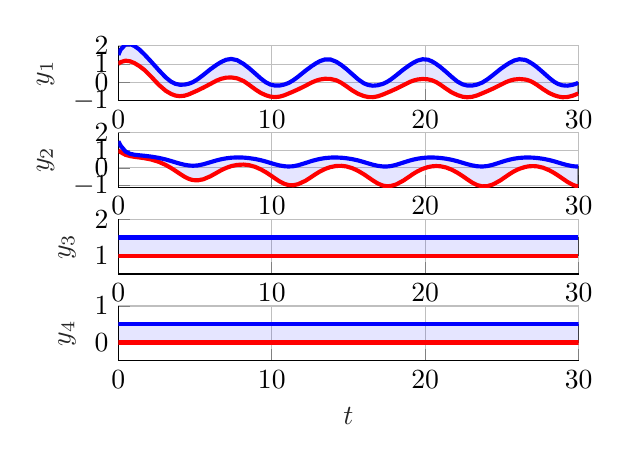 % This file was created by matlab2tikz.
%
%The latest updates can be retrieved from
%  http://www.mathworks.com/matlabcentral/fileexchange/22022-matlab2tikz-matlab2tikz
%where you can also make suggestions and rate matlab2tikz.
%
\begin{tikzpicture}

\begin{axis}[%
width=5.846cm,
height=0.695cm,
at={(0cm,3.305cm)},
scale only axis,
xmin=0,
xmax=30,
ymin=-1,
ymax=2,
ytick={-1,  0,  1,  2},
ylabel style={font=\color{white!15!black}},
ylabel={$y_1$},
axis background/.style={fill=white},
axis x line*=bottom,
axis y line*=left,
xmajorgrids,
ymajorgrids
]

\addplot[area legend, draw=black, fill=blue, fill opacity=0.1, forget plot]
table[row sep=crcr] {%
x	y\\
0	1\\
0.146	1.105\\
0.465	1.188\\
0.77	1.15\\
1.047	1.054\\
1.371	0.89\\
1.719	0.664\\
2.125	0.322\\
2.636	-0.138\\
3.09	-0.467\\
3.444	-0.641\\
3.72	-0.728\\
4.001	-0.761\\
4.303	-0.735\\
4.556	-0.672\\
4.728	-0.611\\
4.89	-0.55\\
5.177	-0.442\\
5.543	-0.292\\
6.001	-0.088\\
6.412	0.096\\
6.705	0.192\\
7.02	0.253\\
7.369	0.267\\
7.749	0.215\\
8.163	0.069\\
8.503	-0.125\\
8.926	-0.391\\
9.296	-0.589\\
9.623	-0.712\\
9.905	-0.784\\
10.202	-0.812\\
10.519	-0.785\\
10.832	-0.708\\
11.094	-0.616\\
11.39	-0.511\\
11.709	-0.391\\
12.188	-0.192\\
12.584	-0.019\\
12.872	0.085\\
13.134	0.151\\
13.458	0.193\\
13.82	0.185\\
14.2	0.11\\
14.543	-0.033\\
14.857	-0.212\\
15.247	-0.445\\
15.629	-0.632\\
15.992	-0.751\\
16.284	-0.808\\
16.59	-0.816\\
16.911	-0.769\\
17.242	-0.671\\
17.487	-0.584\\
17.75	-0.49\\
18.1	-0.357\\
18.58	-0.156\\
18.988	0.017\\
19.233	0.095\\
19.505	0.153\\
19.832	0.183\\
20.18	0.162\\
20.439	0.111\\
20.714	0.011\\
20.999	-0.137\\
21.364	-0.354\\
21.738	-0.559\\
22.103	-0.702\\
22.444	-0.792\\
22.736	-0.821\\
23.054	-0.797\\
23.381	-0.72\\
23.717	-0.604\\
24.062	-0.481\\
24.425	-0.342\\
24.896	-0.144\\
25.236	0.0\\
25.529	0.095\\
25.799	0.152\\
26.127	0.18\\
26.496	0.155\\
26.644	0.127\\
26.788	0.09\\
27.016	0.001\\
27.309	-0.154\\
27.687	-0.379\\
28.071	-0.584\\
28.386	-0.703\\
28.654	-0.777\\
28.941	-0.818\\
29.255	-0.809\\
29.579	-0.745\\
29.748	-0.693\\
29.875	-0.648\\
29.972	-0.614\\
29.972	-0.027\\
29.875	-0.064\\
29.748	-0.102\\
29.579	-0.144\\
29.255	-0.185\\
28.941	-0.166\\
28.654	-0.089\\
28.386	0.039\\
28.071	0.252\\
27.687	0.54\\
27.309	0.812\\
27.016	0.997\\
26.788	1.117\\
26.644	1.182\\
26.496	1.231\\
26.127	1.265\\
25.799	1.195\\
25.529	1.082\\
25.236	0.925\\
24.896	0.722\\
24.425	0.403\\
24.062	0.167\\
23.717	-0.015\\
23.381	-0.125\\
23.054	-0.18\\
22.736	-0.177\\
22.444	-0.115\\
22.103	0.038\\
21.738	0.289\\
21.364	0.57\\
20.999	0.83\\
20.714	1.007\\
20.439	1.148\\
20.18	1.239\\
19.832	1.263\\
19.505	1.191\\
19.233	1.076\\
18.988	0.945\\
18.58	0.7\\
18.1	0.374\\
17.75	0.15\\
17.487	0.009\\
17.242	-0.085\\
16.911	-0.163\\
16.59	-0.186\\
16.284	-0.148\\
15.992	-0.05\\
15.629	0.164\\
15.247	0.445\\
14.857	0.733\\
14.543	0.942\\
14.2	1.128\\
13.82	1.254\\
13.458	1.253\\
13.134	1.159\\
12.872	1.037\\
12.584	0.877\\
12.188	0.629\\
11.709	0.303\\
11.39	0.106\\
11.094	-0.037\\
10.832	-0.119\\
10.519	-0.176\\
10.202	-0.179\\
9.905	-0.121\\
9.623	-0.007\\
9.296	0.202\\
8.926	0.477\\
8.503	0.788\\
8.163	1.006\\
7.749	1.21\\
7.369	1.282\\
7.02	1.234\\
6.705	1.115\\
6.412	0.962\\
6.001	0.717\\
5.543	0.407\\
5.177	0.173\\
4.89	0.025\\
4.728	-0.036\\
4.556	-0.084\\
4.303	-0.128\\
4.001	-0.133\\
3.72	-0.082\\
3.444	0.029\\
3.09	0.267\\
2.636	0.667\\
2.125	1.146\\
1.719	1.512\\
1.371	1.796\\
1.047	1.993\\
0.77	2.09\\
0.465	2.077\\
0.146	1.787\\
0	1.5\\
}--cycle;
\addplot [color=red, line width=1.5pt, forget plot]
  table[row sep=crcr]{%
0	1\\
0.146	1.105\\
0.465	1.188\\
0.77	1.15\\
1.047	1.054\\
1.371	0.89\\
1.719	0.664\\
2.125	0.322\\
2.636	-0.138\\
3.09	-0.467\\
3.444	-0.641\\
3.72	-0.728\\
4.001	-0.761\\
4.303	-0.735\\
4.556	-0.672\\
4.728	-0.611\\
4.89	-0.55\\
5.177	-0.442\\
5.543	-0.292\\
6.001	-0.088\\
6.412	0.096\\
6.705	0.192\\
7.02	0.253\\
7.369	0.267\\
7.749	0.215\\
8.163	0.069\\
8.503	-0.125\\
8.926	-0.391\\
9.296	-0.589\\
9.623	-0.712\\
9.905	-0.784\\
10.202	-0.812\\
10.519	-0.785\\
10.832	-0.708\\
11.094	-0.616\\
11.39	-0.511\\
11.709	-0.391\\
12.188	-0.192\\
12.584	-0.019\\
12.872	0.085\\
13.134	0.151\\
13.458	0.193\\
13.82	0.185\\
14.2	0.11\\
14.543	-0.033\\
14.857	-0.212\\
15.247	-0.445\\
15.629	-0.632\\
15.992	-0.751\\
16.284	-0.808\\
16.59	-0.816\\
16.911	-0.769\\
17.242	-0.671\\
17.487	-0.584\\
17.75	-0.49\\
18.1	-0.357\\
18.58	-0.156\\
18.988	0.017\\
19.233	0.095\\
19.505	0.153\\
19.832	0.183\\
20.18	0.162\\
20.439	0.111\\
20.714	0.011\\
20.999	-0.137\\
21.364	-0.354\\
21.738	-0.559\\
22.103	-0.702\\
22.444	-0.792\\
22.736	-0.821\\
23.054	-0.797\\
23.381	-0.72\\
23.717	-0.604\\
24.062	-0.481\\
24.425	-0.342\\
24.896	-0.144\\
25.236	0.0\\
25.529	0.095\\
25.799	0.152\\
26.127	0.18\\
26.496	0.155\\
26.644	0.127\\
26.788	0.09\\
27.016	0.001\\
27.309	-0.154\\
27.687	-0.379\\
28.071	-0.584\\
28.386	-0.703\\
28.654	-0.777\\
28.941	-0.818\\
29.255	-0.809\\
29.579	-0.745\\
29.748	-0.693\\
29.875	-0.648\\
29.972	-0.614\\
};
\addplot [color=blue, line width=1.5pt, forget plot]
  table[row sep=crcr]{%
0	1.5\\
0.146	1.787\\
0.465	2.077\\
0.77	2.09\\
1.047	1.993\\
1.371	1.796\\
1.719	1.512\\
2.125	1.146\\
2.636	0.667\\
3.09	0.267\\
3.444	0.029\\
3.72	-0.082\\
4.001	-0.133\\
4.303	-0.128\\
4.556	-0.084\\
4.728	-0.036\\
4.89	0.025\\
5.177	0.173\\
5.543	0.407\\
6.001	0.717\\
6.412	0.962\\
6.705	1.115\\
7.02	1.234\\
7.369	1.282\\
7.749	1.21\\
8.163	1.006\\
8.503	0.788\\
8.926	0.477\\
9.296	0.202\\
9.623	-0.007\\
9.905	-0.121\\
10.202	-0.179\\
10.519	-0.176\\
10.832	-0.119\\
11.094	-0.037\\
11.39	0.106\\
11.709	0.303\\
12.188	0.629\\
12.584	0.877\\
12.872	1.037\\
13.134	1.159\\
13.458	1.253\\
13.82	1.254\\
14.2	1.128\\
14.543	0.942\\
14.857	0.733\\
15.247	0.445\\
15.629	0.164\\
15.992	-0.05\\
16.284	-0.148\\
16.59	-0.186\\
16.911	-0.163\\
17.242	-0.085\\
17.487	0.009\\
17.75	0.15\\
18.1	0.374\\
18.58	0.7\\
18.988	0.945\\
19.233	1.076\\
19.505	1.191\\
19.832	1.263\\
20.18	1.239\\
20.439	1.148\\
20.714	1.007\\
20.999	0.83\\
21.364	0.57\\
21.738	0.289\\
22.103	0.038\\
22.444	-0.115\\
22.736	-0.177\\
23.054	-0.18\\
23.381	-0.125\\
23.717	-0.015\\
24.062	0.167\\
24.425	0.403\\
24.896	0.722\\
25.236	0.925\\
25.529	1.082\\
25.799	1.195\\
26.127	1.265\\
26.496	1.231\\
26.644	1.182\\
26.788	1.117\\
27.016	0.997\\
27.309	0.812\\
27.687	0.54\\
28.071	0.252\\
28.386	0.039\\
28.654	-0.089\\
28.941	-0.166\\
29.255	-0.185\\
29.579	-0.144\\
29.748	-0.102\\
29.875	-0.064\\
29.972	-0.027\\
};
\end{axis}

\begin{axis}[%
width=5.846cm,
height=0.695cm,
at={(0cm,2.204cm)},
scale only axis,
xmin=0,
xmax=30,
ymin=-1.1,
ymax=2,
ytick={-1,  0,  1,  2},
ylabel style={font=\color{white!15!black}},
ylabel={$y_2$},
axis background/.style={fill=white},
axis x line*=bottom,
axis y line*=left,
xmajorgrids,
ymajorgrids
]

\addplot[area legend, draw=black, fill=blue, fill opacity=0.1, forget plot]
table[row sep=crcr] {%
x	y\\
0	1\\
0.146	0.887\\
0.465	0.736\\
0.77	0.663\\
1.047	0.623\\
1.371	0.585\\
1.719	0.542\\
2.125	0.474\\
2.636	0.339\\
3.09	0.16\\
3.444	-0.014\\
3.72	-0.169\\
4.001	-0.334\\
4.303	-0.5\\
4.556	-0.612\\
4.728	-0.666\\
4.89	-0.697\\
5.177	-0.709\\
5.543	-0.649\\
6.001	-0.48\\
6.412	-0.28\\
6.705	-0.138\\
7.02	-0.008\\
7.369	0.098\\
7.749	0.165\\
8.163	0.184\\
8.503	0.153\\
8.926	0.051\\
9.296	-0.093\\
9.623	-0.255\\
9.905	-0.415\\
10.202	-0.594\\
10.519	-0.775\\
10.832	-0.912\\
11.094	-0.976\\
11.39	-0.986\\
11.709	-0.93\\
12.188	-0.738\\
12.584	-0.518\\
12.872	-0.35\\
13.134	-0.211\\
13.458	-0.069\\
13.82	0.041\\
14.2	0.104\\
14.543	0.113\\
14.857	0.079\\
15.247	-0.02\\
15.629	-0.174\\
15.992	-0.362\\
16.284	-0.533\\
16.59	-0.717\\
16.911	-0.889\\
17.242	-1.007\\
17.487	-1.042\\
17.75	-1.031\\
18.1	-0.945\\
18.58	-0.723\\
18.988	-0.481\\
19.233	-0.337\\
19.505	-0.195\\
19.832	-0.059\\
20.18	0.04\\
20.439	0.083\\
20.714	0.101\\
20.999	0.087\\
21.364	0.018\\
21.738	-0.11\\
22.103	-0.281\\
22.444	-0.471\\
22.736	-0.648\\
23.054	-0.831\\
23.381	-0.977\\
23.717	-1.05\\
24.062	-1.037\\
24.425	-0.939\\
24.896	-0.713\\
25.236	-0.51\\
25.529	-0.336\\
25.799	-0.195\\
26.127	-0.059\\
26.496	0.043\\
26.644	0.069\\
26.788	0.087\\
27.016	0.098\\
27.309	0.081\\
27.687	0.004\\
28.071	-0.133\\
28.386	-0.283\\
28.654	-0.431\\
28.941	-0.603\\
29.255	-0.789\\
29.579	-0.947\\
29.748	-1.006\\
29.875	-1.036\\
29.972	-1.05\\
29.972	0.072\\
29.875	0.074\\
29.748	0.081\\
29.579	0.098\\
29.255	0.153\\
28.941	0.227\\
28.654	0.303\\
28.386	0.372\\
28.071	0.443\\
27.687	0.51\\
27.309	0.555\\
27.016	0.576\\
26.788	0.584\\
26.644	0.586\\
26.496	0.583\\
26.127	0.56\\
25.799	0.518\\
25.529	0.469\\
25.236	0.402\\
24.896	0.309\\
24.425	0.176\\
24.062	0.101\\
23.717	0.072\\
23.381	0.088\\
23.054	0.137\\
22.736	0.208\\
22.444	0.283\\
22.103	0.372\\
21.738	0.453\\
21.364	0.515\\
20.999	0.557\\
20.714	0.577\\
20.439	0.585\\
20.18	0.582\\
19.832	0.559\\
19.505	0.516\\
19.233	0.466\\
18.988	0.411\\
18.58	0.3\\
18.1	0.166\\
17.75	0.097\\
17.487	0.074\\
17.242	0.077\\
16.911	0.112\\
16.59	0.175\\
16.284	0.251\\
15.992	0.328\\
15.629	0.417\\
15.247	0.49\\
14.857	0.543\\
14.543	0.571\\
14.2	0.585\\
13.82	0.579\\
13.458	0.549\\
13.134	0.502\\
12.872	0.45\\
12.584	0.381\\
12.188	0.269\\
11.709	0.141\\
11.39	0.088\\
11.094	0.074\\
10.832	0.088\\
10.519	0.132\\
10.202	0.201\\
9.905	0.278\\
9.623	0.352\\
9.296	0.429\\
8.926	0.498\\
8.503	0.552\\
8.163	0.579\\
7.749	0.589\\
7.369	0.573\\
7.02	0.536\\
6.705	0.485\\
6.412	0.423\\
6.001	0.318\\
5.543	0.2\\
5.177	0.135\\
4.89	0.118\\
4.728	0.123\\
4.556	0.137\\
4.303	0.174\\
4.001	0.238\\
3.72	0.309\\
3.444	0.383\\
3.09	0.472\\
2.636	0.563\\
2.125	0.636\\
1.719	0.679\\
1.371	0.709\\
1.047	0.742\\
0.77	0.793\\
0.465	0.925\\
0.146	1.257\\
0	1.5\\
}--cycle;
\addplot [color=red, line width=1.5pt, forget plot]
  table[row sep=crcr]{%
0	1\\
0.146	0.887\\
0.465	0.736\\
0.77	0.663\\
1.047	0.623\\
1.371	0.585\\
1.719	0.542\\
2.125	0.474\\
2.636	0.339\\
3.09	0.16\\
3.444	-0.014\\
3.72	-0.169\\
4.001	-0.334\\
4.303	-0.5\\
4.556	-0.612\\
4.728	-0.666\\
4.89	-0.697\\
5.177	-0.709\\
5.543	-0.649\\
6.001	-0.48\\
6.412	-0.28\\
6.705	-0.138\\
7.02	-0.008\\
7.369	0.098\\
7.749	0.165\\
8.163	0.184\\
8.503	0.153\\
8.926	0.051\\
9.296	-0.093\\
9.623	-0.255\\
9.905	-0.415\\
10.202	-0.594\\
10.519	-0.775\\
10.832	-0.912\\
11.094	-0.976\\
11.39	-0.986\\
11.709	-0.93\\
12.188	-0.738\\
12.584	-0.518\\
12.872	-0.35\\
13.134	-0.211\\
13.458	-0.069\\
13.82	0.041\\
14.2	0.104\\
14.543	0.113\\
14.857	0.079\\
15.247	-0.02\\
15.629	-0.174\\
15.992	-0.362\\
16.284	-0.533\\
16.59	-0.717\\
16.911	-0.889\\
17.242	-1.007\\
17.487	-1.042\\
17.75	-1.031\\
18.1	-0.945\\
18.58	-0.723\\
18.988	-0.481\\
19.233	-0.337\\
19.505	-0.195\\
19.832	-0.059\\
20.18	0.04\\
20.439	0.083\\
20.714	0.101\\
20.999	0.087\\
21.364	0.018\\
21.738	-0.11\\
22.103	-0.281\\
22.444	-0.471\\
22.736	-0.648\\
23.054	-0.831\\
23.381	-0.977\\
23.717	-1.05\\
24.062	-1.037\\
24.425	-0.939\\
24.896	-0.713\\
25.236	-0.51\\
25.529	-0.336\\
25.799	-0.195\\
26.127	-0.059\\
26.496	0.043\\
26.644	0.069\\
26.788	0.087\\
27.016	0.098\\
27.309	0.081\\
27.687	0.004\\
28.071	-0.133\\
28.386	-0.283\\
28.654	-0.431\\
28.941	-0.603\\
29.255	-0.789\\
29.579	-0.947\\
29.748	-1.006\\
29.875	-1.036\\
29.972	-1.05\\
};
\addplot [color=blue, line width=1.5pt, forget plot]
  table[row sep=crcr]{%
0	1.5\\
0.146	1.257\\
0.465	0.925\\
0.77	0.793\\
1.047	0.742\\
1.371	0.709\\
1.719	0.679\\
2.125	0.636\\
2.636	0.563\\
3.09	0.472\\
3.444	0.383\\
3.72	0.309\\
4.001	0.238\\
4.303	0.174\\
4.556	0.137\\
4.728	0.123\\
4.89	0.118\\
5.177	0.135\\
5.543	0.2\\
6.001	0.318\\
6.412	0.423\\
6.705	0.485\\
7.02	0.536\\
7.369	0.573\\
7.749	0.589\\
8.163	0.579\\
8.503	0.552\\
8.926	0.498\\
9.296	0.429\\
9.623	0.352\\
9.905	0.278\\
10.202	0.201\\
10.519	0.132\\
10.832	0.088\\
11.094	0.074\\
11.39	0.088\\
11.709	0.141\\
12.188	0.269\\
12.584	0.381\\
12.872	0.45\\
13.134	0.502\\
13.458	0.549\\
13.82	0.579\\
14.2	0.585\\
14.543	0.571\\
14.857	0.543\\
15.247	0.49\\
15.629	0.417\\
15.992	0.328\\
16.284	0.251\\
16.59	0.175\\
16.911	0.112\\
17.242	0.077\\
17.487	0.074\\
17.75	0.097\\
18.1	0.166\\
18.58	0.3\\
18.988	0.411\\
19.233	0.466\\
19.505	0.516\\
19.832	0.559\\
20.18	0.582\\
20.439	0.585\\
20.714	0.577\\
20.999	0.557\\
21.364	0.515\\
21.738	0.453\\
22.103	0.372\\
22.444	0.283\\
22.736	0.208\\
23.054	0.137\\
23.381	0.088\\
23.717	0.072\\
24.062	0.101\\
24.425	0.176\\
24.896	0.309\\
25.236	0.402\\
25.529	0.469\\
25.799	0.518\\
26.127	0.56\\
26.496	0.583\\
26.644	0.586\\
26.788	0.584\\
27.016	0.576\\
27.309	0.555\\
27.687	0.51\\
28.071	0.443\\
28.386	0.372\\
28.654	0.303\\
28.941	0.227\\
29.255	0.153\\
29.579	0.098\\
29.748	0.081\\
29.875	0.074\\
29.972	0.072\\
};
\end{axis}

\begin{axis}[%
width=5.846cm,
height=0.695cm,
at={(0cm,1.102cm)},
scale only axis,
xmin=0,
xmax=30,
ymin=0.5,
ymax=2,
ytick={1, 2},
ylabel style={font=\color{white!15!black}},
ylabel={$y_3$},
axis background/.style={fill=white},
axis x line*=bottom,
axis y line*=left,
xmajorgrids,
ymajorgrids
]

\addplot[area legend, draw=black, fill=blue, fill opacity=0.1, forget plot]
table[row sep=crcr] {%
x	y\\
0	1\\
0.146	1\\
0.465	1\\
0.77	1\\
1.047	1\\
1.371	1\\
1.719	1\\
2.125	1\\
2.636	1\\
3.09	1\\
3.444	1\\
3.72	1\\
4.001	1\\
4.303	1\\
4.556	1\\
4.728	1\\
4.89	1\\
5.177	1\\
5.543	1\\
6.001	1\\
6.412	1\\
6.705	1\\
7.02	1\\
7.369	1\\
7.749	1\\
8.163	1\\
8.503	1\\
8.926	1\\
9.296	1\\
9.623	1\\
9.905	1\\
10.202	1\\
10.519	1\\
10.832	1\\
11.094	1\\
11.39	1\\
11.709	1\\
12.188	1\\
12.584	1\\
12.872	1\\
13.134	1\\
13.458	1\\
13.82	1\\
14.2	1\\
14.543	1\\
14.857	1\\
15.247	1\\
15.629	1\\
15.992	1\\
16.284	1\\
16.59	1\\
16.911	1\\
17.242	1\\
17.487	1\\
17.75	1\\
18.1	1\\
18.58	1\\
18.988	1\\
19.233	1\\
19.505	1\\
19.832	1\\
20.18	1\\
20.439	1\\
20.714	1\\
20.999	1\\
21.364	1\\
21.738	1\\
22.103	1\\
22.444	1\\
22.736	1\\
23.054	1\\
23.381	1\\
23.717	1\\
24.062	1\\
24.425	1\\
24.896	1\\
25.236	1\\
25.529	1\\
25.799	1\\
26.127	1\\
26.496	1\\
26.644	1\\
26.788	1\\
27.016	1\\
27.309	1\\
27.687	1\\
28.071	1\\
28.386	1\\
28.654	1\\
28.941	1\\
29.255	1\\
29.579	1\\
29.748	1\\
29.875	1\\
29.972	1\\
29.972	1.5\\
29.875	1.5\\
29.748	1.5\\
29.579	1.5\\
29.255	1.5\\
28.941	1.5\\
28.654	1.5\\
28.386	1.5\\
28.071	1.5\\
27.687	1.5\\
27.309	1.5\\
27.016	1.5\\
26.788	1.5\\
26.644	1.5\\
26.496	1.5\\
26.127	1.5\\
25.799	1.5\\
25.529	1.5\\
25.236	1.5\\
24.896	1.5\\
24.425	1.5\\
24.062	1.5\\
23.717	1.5\\
23.381	1.5\\
23.054	1.5\\
22.736	1.5\\
22.444	1.5\\
22.103	1.5\\
21.738	1.5\\
21.364	1.5\\
20.999	1.5\\
20.714	1.5\\
20.439	1.5\\
20.18	1.5\\
19.832	1.5\\
19.505	1.5\\
19.233	1.5\\
18.988	1.5\\
18.58	1.5\\
18.1	1.5\\
17.75	1.5\\
17.487	1.5\\
17.242	1.5\\
16.911	1.5\\
16.59	1.5\\
16.284	1.5\\
15.992	1.5\\
15.629	1.5\\
15.247	1.5\\
14.857	1.5\\
14.543	1.5\\
14.2	1.5\\
13.82	1.5\\
13.458	1.5\\
13.134	1.5\\
12.872	1.5\\
12.584	1.5\\
12.188	1.5\\
11.709	1.5\\
11.39	1.5\\
11.094	1.5\\
10.832	1.5\\
10.519	1.5\\
10.202	1.5\\
9.905	1.5\\
9.623	1.5\\
9.296	1.5\\
8.926	1.5\\
8.503	1.5\\
8.163	1.5\\
7.749	1.5\\
7.369	1.5\\
7.02	1.5\\
6.705	1.5\\
6.412	1.5\\
6.001	1.5\\
5.543	1.5\\
5.177	1.5\\
4.89	1.5\\
4.728	1.5\\
4.556	1.5\\
4.303	1.5\\
4.001	1.5\\
3.72	1.5\\
3.444	1.5\\
3.09	1.5\\
2.636	1.5\\
2.125	1.5\\
1.719	1.5\\
1.371	1.5\\
1.047	1.5\\
0.77	1.5\\
0.465	1.5\\
0.146	1.5\\
0	1.5\\
}--cycle;
\addplot [color=red, line width=1.5pt, forget plot]
  table[row sep=crcr]{%
0	1\\
0.146	1\\
0.465	1\\
0.77	1\\
1.047	1\\
1.371	1\\
1.719	1\\
2.125	1\\
2.636	1\\
3.09	1\\
3.444	1\\
3.72	1\\
4.001	1\\
4.303	1\\
4.556	1\\
4.728	1\\
4.89	1\\
5.177	1\\
5.543	1\\
6.001	1\\
6.412	1\\
6.705	1\\
7.02	1\\
7.369	1\\
7.749	1\\
8.163	1\\
8.503	1\\
8.926	1\\
9.296	1\\
9.623	1\\
9.905	1\\
10.202	1\\
10.519	1\\
10.832	1\\
11.094	1\\
11.39	1\\
11.709	1\\
12.188	1\\
12.584	1\\
12.872	1\\
13.134	1\\
13.458	1\\
13.82	1\\
14.2	1\\
14.543	1\\
14.857	1\\
15.247	1\\
15.629	1\\
15.992	1\\
16.284	1\\
16.59	1\\
16.911	1\\
17.242	1\\
17.487	1\\
17.75	1\\
18.1	1\\
18.58	1\\
18.988	1\\
19.233	1\\
19.505	1\\
19.832	1\\
20.18	1\\
20.439	1\\
20.714	1\\
20.999	1\\
21.364	1\\
21.738	1\\
22.103	1\\
22.444	1\\
22.736	1\\
23.054	1\\
23.381	1\\
23.717	1\\
24.062	1\\
24.425	1\\
24.896	1\\
25.236	1\\
25.529	1\\
25.799	1\\
26.127	1\\
26.496	1\\
26.644	1\\
26.788	1\\
27.016	1\\
27.309	1\\
27.687	1\\
28.071	1\\
28.386	1\\
28.654	1\\
28.941	1\\
29.255	1\\
29.579	1\\
29.748	1\\
29.875	1\\
29.972	1\\
};
\addplot [color=blue, line width=1.5pt, forget plot]
  table[row sep=crcr]{%
0	1.5\\
0.146	1.5\\
0.465	1.5\\
0.77	1.5\\
1.047	1.5\\
1.371	1.5\\
1.719	1.5\\
2.125	1.5\\
2.636	1.5\\
3.09	1.5\\
3.444	1.5\\
3.72	1.5\\
4.001	1.5\\
4.303	1.5\\
4.556	1.5\\
4.728	1.5\\
4.89	1.5\\
5.177	1.5\\
5.543	1.5\\
6.001	1.5\\
6.412	1.5\\
6.705	1.5\\
7.02	1.5\\
7.369	1.5\\
7.749	1.5\\
8.163	1.5\\
8.503	1.5\\
8.926	1.5\\
9.296	1.5\\
9.623	1.5\\
9.905	1.5\\
10.202	1.5\\
10.519	1.5\\
10.832	1.5\\
11.094	1.5\\
11.39	1.5\\
11.709	1.5\\
12.188	1.5\\
12.584	1.5\\
12.872	1.5\\
13.134	1.5\\
13.458	1.5\\
13.82	1.5\\
14.2	1.5\\
14.543	1.5\\
14.857	1.5\\
15.247	1.5\\
15.629	1.5\\
15.992	1.5\\
16.284	1.5\\
16.59	1.5\\
16.911	1.5\\
17.242	1.5\\
17.487	1.5\\
17.75	1.5\\
18.1	1.5\\
18.58	1.5\\
18.988	1.5\\
19.233	1.5\\
19.505	1.5\\
19.832	1.5\\
20.18	1.5\\
20.439	1.5\\
20.714	1.5\\
20.999	1.5\\
21.364	1.5\\
21.738	1.5\\
22.103	1.5\\
22.444	1.5\\
22.736	1.5\\
23.054	1.5\\
23.381	1.5\\
23.717	1.5\\
24.062	1.5\\
24.425	1.5\\
24.896	1.5\\
25.236	1.5\\
25.529	1.5\\
25.799	1.5\\
26.127	1.5\\
26.496	1.5\\
26.644	1.5\\
26.788	1.5\\
27.016	1.5\\
27.309	1.5\\
27.687	1.5\\
28.071	1.5\\
28.386	1.5\\
28.654	1.5\\
28.941	1.5\\
29.255	1.5\\
29.579	1.5\\
29.748	1.5\\
29.875	1.5\\
29.972	1.5\\
};
\end{axis}

\begin{axis}[%
width=5.846cm,
height=0.695cm,
at={(0cm,0cm)},
scale only axis,
xmin=0,
xmax=30,
xlabel style={font=\color{white!15!black}},
xlabel={$t$},
ymin=-0.5,
ymax=1,
ytick={0, 1},
ylabel style={font=\color{white!15!black}},
ylabel={$y_4$},
axis background/.style={fill=white},
axis x line*=bottom,
axis y line*=left,
xmajorgrids,
ymajorgrids
]

\addplot[area legend, draw=black, fill=blue, fill opacity=0.1, forget plot]
table[row sep=crcr] {%
x	y\\
0	0\\
30	0\\
30	0.5\\
0	0.5\\
}--cycle;
\addplot [color=red, line width=1.5pt, forget plot]
  table[row sep=crcr]{%
0	0\\
30	0\\
};
\addplot [color=blue, line width=1.5pt, forget plot]
  table[row sep=crcr]{%
0	0.5\\
30	0.5\\
};
\end{axis}
\end{tikzpicture}%